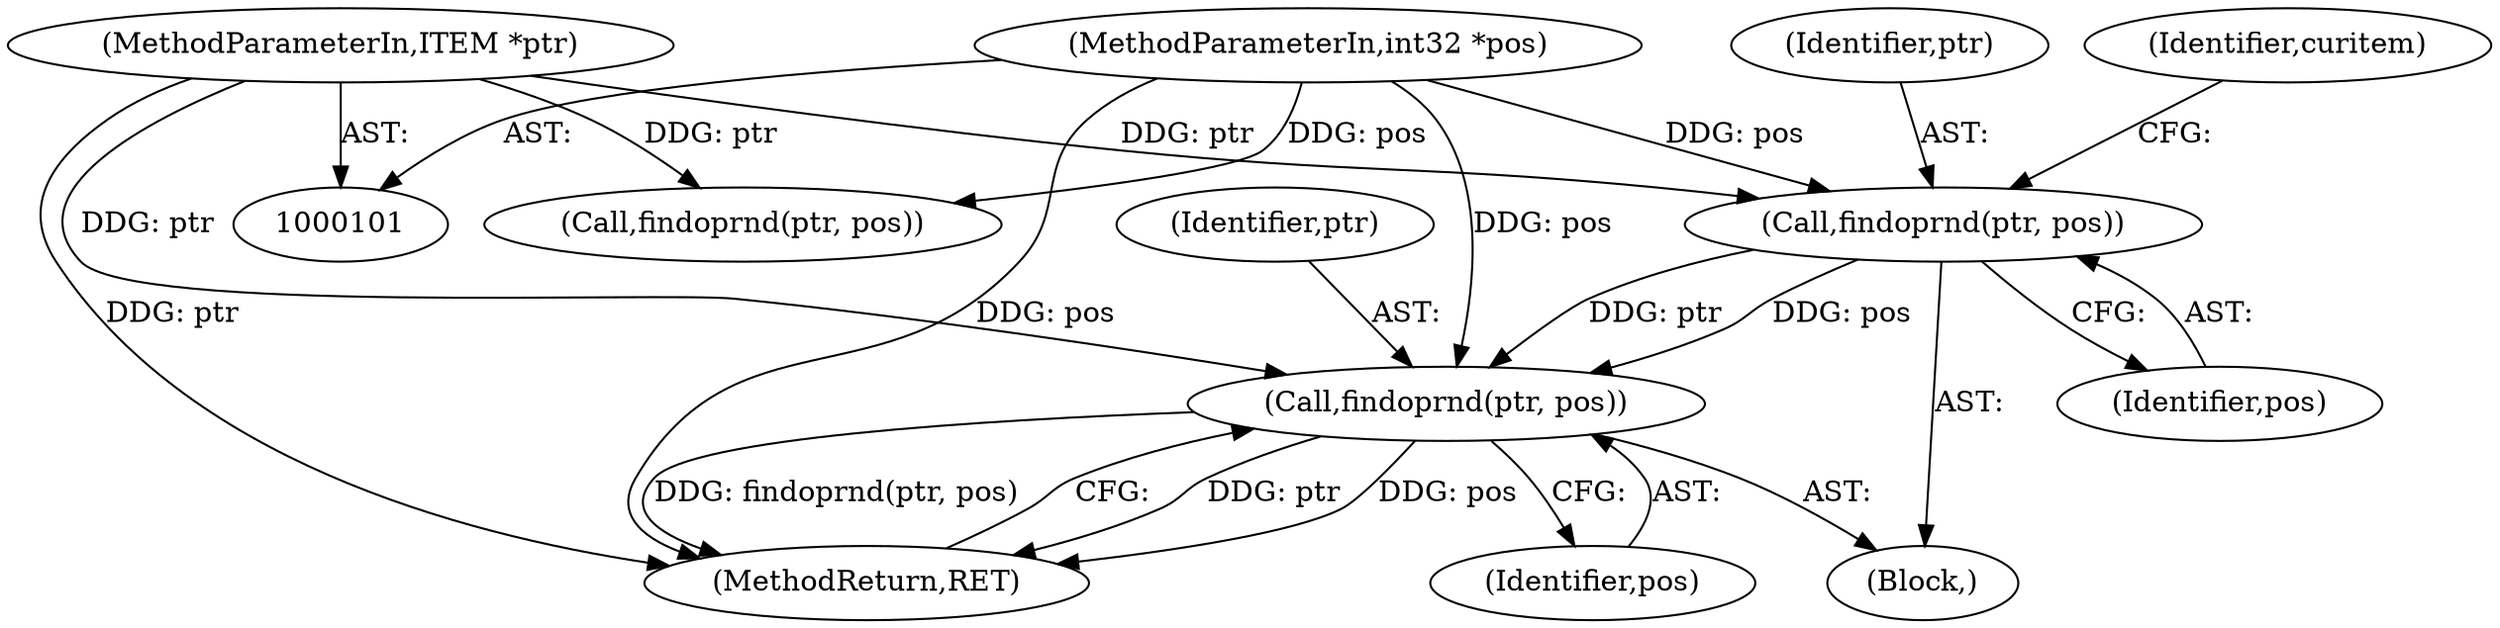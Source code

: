 digraph "0_postgres_31400a673325147e1205326008e32135a78b4d8a_6@pointer" {
"1000194" [label="(Call,findoprnd(ptr, pos))"];
"1000102" [label="(MethodParameterIn,ITEM *ptr)"];
"1000103" [label="(MethodParameterIn,int32 *pos)"];
"1000205" [label="(Call,findoprnd(ptr, pos))"];
"1000177" [label="(Block,)"];
"1000103" [label="(MethodParameterIn,int32 *pos)"];
"1000207" [label="(Identifier,pos)"];
"1000195" [label="(Identifier,ptr)"];
"1000206" [label="(Identifier,ptr)"];
"1000196" [label="(Identifier,pos)"];
"1000205" [label="(Call,findoprnd(ptr, pos))"];
"1000208" [label="(MethodReturn,RET)"];
"1000102" [label="(MethodParameterIn,ITEM *ptr)"];
"1000194" [label="(Call,findoprnd(ptr, pos))"];
"1000199" [label="(Identifier,curitem)"];
"1000173" [label="(Call,findoprnd(ptr, pos))"];
"1000194" -> "1000177"  [label="AST: "];
"1000194" -> "1000196"  [label="CFG: "];
"1000195" -> "1000194"  [label="AST: "];
"1000196" -> "1000194"  [label="AST: "];
"1000199" -> "1000194"  [label="CFG: "];
"1000102" -> "1000194"  [label="DDG: ptr"];
"1000103" -> "1000194"  [label="DDG: pos"];
"1000194" -> "1000205"  [label="DDG: ptr"];
"1000194" -> "1000205"  [label="DDG: pos"];
"1000102" -> "1000101"  [label="AST: "];
"1000102" -> "1000208"  [label="DDG: ptr"];
"1000102" -> "1000173"  [label="DDG: ptr"];
"1000102" -> "1000205"  [label="DDG: ptr"];
"1000103" -> "1000101"  [label="AST: "];
"1000103" -> "1000208"  [label="DDG: pos"];
"1000103" -> "1000173"  [label="DDG: pos"];
"1000103" -> "1000205"  [label="DDG: pos"];
"1000205" -> "1000177"  [label="AST: "];
"1000205" -> "1000207"  [label="CFG: "];
"1000206" -> "1000205"  [label="AST: "];
"1000207" -> "1000205"  [label="AST: "];
"1000208" -> "1000205"  [label="CFG: "];
"1000205" -> "1000208"  [label="DDG: ptr"];
"1000205" -> "1000208"  [label="DDG: pos"];
"1000205" -> "1000208"  [label="DDG: findoprnd(ptr, pos)"];
}
